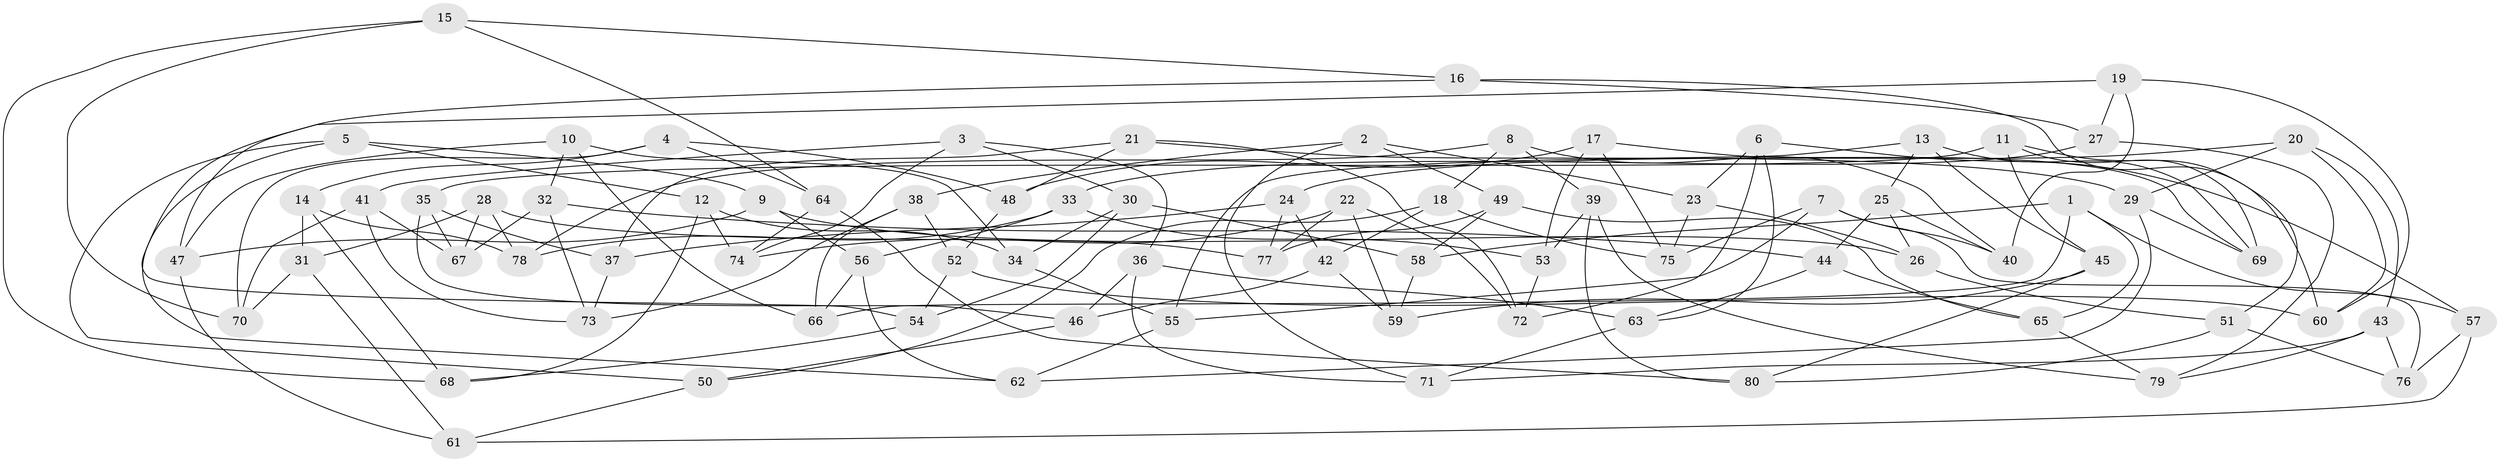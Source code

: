 // Generated by graph-tools (version 1.1) at 2025/56/03/09/25 04:56:16]
// undirected, 80 vertices, 160 edges
graph export_dot {
graph [start="1"]
  node [color=gray90,style=filled];
  1;
  2;
  3;
  4;
  5;
  6;
  7;
  8;
  9;
  10;
  11;
  12;
  13;
  14;
  15;
  16;
  17;
  18;
  19;
  20;
  21;
  22;
  23;
  24;
  25;
  26;
  27;
  28;
  29;
  30;
  31;
  32;
  33;
  34;
  35;
  36;
  37;
  38;
  39;
  40;
  41;
  42;
  43;
  44;
  45;
  46;
  47;
  48;
  49;
  50;
  51;
  52;
  53;
  54;
  55;
  56;
  57;
  58;
  59;
  60;
  61;
  62;
  63;
  64;
  65;
  66;
  67;
  68;
  69;
  70;
  71;
  72;
  73;
  74;
  75;
  76;
  77;
  78;
  79;
  80;
  1 -- 65;
  1 -- 58;
  1 -- 66;
  1 -- 57;
  2 -- 71;
  2 -- 23;
  2 -- 49;
  2 -- 38;
  3 -- 74;
  3 -- 41;
  3 -- 36;
  3 -- 30;
  4 -- 70;
  4 -- 14;
  4 -- 48;
  4 -- 64;
  5 -- 50;
  5 -- 62;
  5 -- 9;
  5 -- 12;
  6 -- 23;
  6 -- 63;
  6 -- 57;
  6 -- 72;
  7 -- 76;
  7 -- 55;
  7 -- 75;
  7 -- 40;
  8 -- 40;
  8 -- 18;
  8 -- 78;
  8 -- 39;
  9 -- 56;
  9 -- 47;
  9 -- 26;
  10 -- 66;
  10 -- 34;
  10 -- 47;
  10 -- 32;
  11 -- 60;
  11 -- 35;
  11 -- 45;
  11 -- 69;
  12 -- 34;
  12 -- 74;
  12 -- 68;
  13 -- 25;
  13 -- 69;
  13 -- 45;
  13 -- 55;
  14 -- 78;
  14 -- 68;
  14 -- 31;
  15 -- 70;
  15 -- 16;
  15 -- 64;
  15 -- 68;
  16 -- 47;
  16 -- 51;
  16 -- 27;
  17 -- 69;
  17 -- 53;
  17 -- 75;
  17 -- 48;
  18 -- 42;
  18 -- 50;
  18 -- 75;
  19 -- 54;
  19 -- 27;
  19 -- 40;
  19 -- 60;
  20 -- 24;
  20 -- 60;
  20 -- 43;
  20 -- 29;
  21 -- 37;
  21 -- 48;
  21 -- 29;
  21 -- 72;
  22 -- 77;
  22 -- 74;
  22 -- 59;
  22 -- 72;
  23 -- 75;
  23 -- 26;
  24 -- 77;
  24 -- 37;
  24 -- 42;
  25 -- 40;
  25 -- 26;
  25 -- 44;
  26 -- 51;
  27 -- 33;
  27 -- 79;
  28 -- 78;
  28 -- 31;
  28 -- 77;
  28 -- 67;
  29 -- 62;
  29 -- 69;
  30 -- 58;
  30 -- 34;
  30 -- 54;
  31 -- 61;
  31 -- 70;
  32 -- 67;
  32 -- 73;
  32 -- 44;
  33 -- 78;
  33 -- 56;
  33 -- 53;
  34 -- 55;
  35 -- 37;
  35 -- 67;
  35 -- 46;
  36 -- 63;
  36 -- 46;
  36 -- 71;
  37 -- 73;
  38 -- 66;
  38 -- 73;
  38 -- 52;
  39 -- 80;
  39 -- 53;
  39 -- 79;
  41 -- 73;
  41 -- 67;
  41 -- 70;
  42 -- 46;
  42 -- 59;
  43 -- 76;
  43 -- 71;
  43 -- 79;
  44 -- 65;
  44 -- 63;
  45 -- 80;
  45 -- 59;
  46 -- 50;
  47 -- 61;
  48 -- 52;
  49 -- 77;
  49 -- 58;
  49 -- 65;
  50 -- 61;
  51 -- 76;
  51 -- 80;
  52 -- 54;
  52 -- 60;
  53 -- 72;
  54 -- 68;
  55 -- 62;
  56 -- 62;
  56 -- 66;
  57 -- 76;
  57 -- 61;
  58 -- 59;
  63 -- 71;
  64 -- 74;
  64 -- 80;
  65 -- 79;
}
